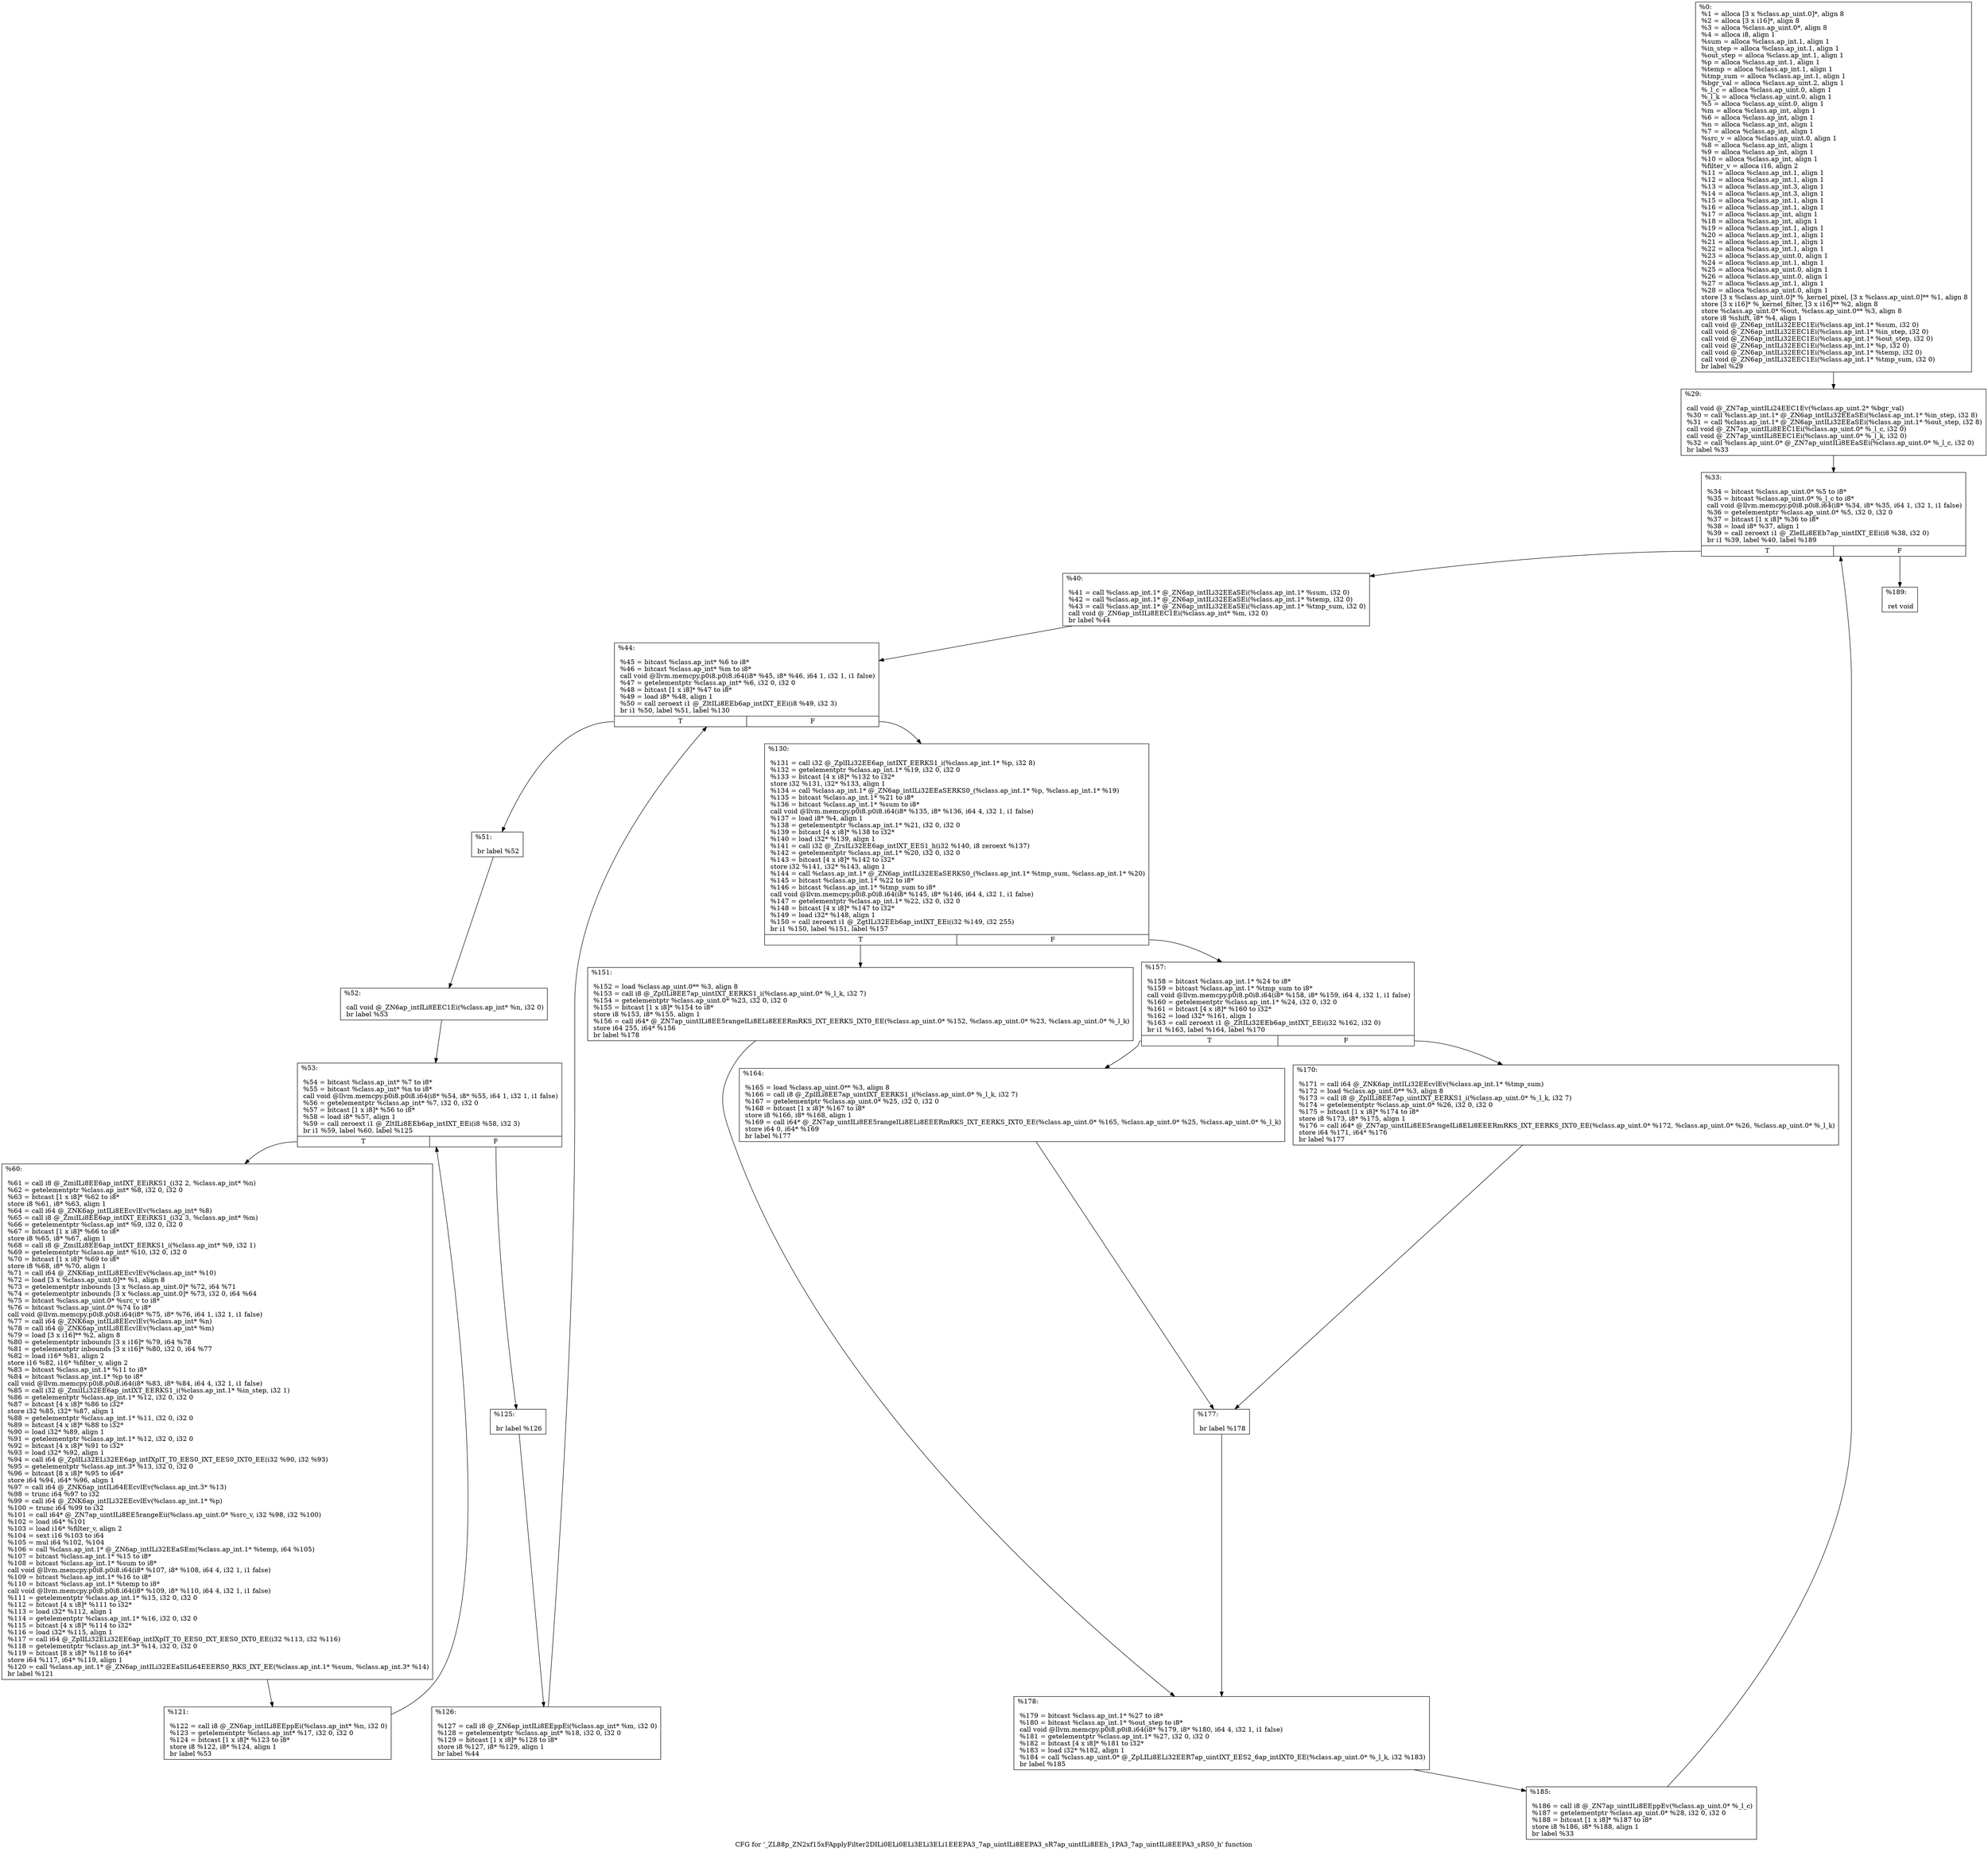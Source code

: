 digraph "CFG for '_ZL88p_ZN2xf15xFApplyFilter2DILi0ELi0ELi3ELi3ELi1EEEPA3_7ap_uintILi8EEPA3_sR7ap_uintILi8EEh_1PA3_7ap_uintILi8EEPA3_sRS0_h' function" {
	label="CFG for '_ZL88p_ZN2xf15xFApplyFilter2DILi0ELi0ELi3ELi3ELi1EEEPA3_7ap_uintILi8EEPA3_sR7ap_uintILi8EEh_1PA3_7ap_uintILi8EEPA3_sRS0_h' function";

	Node0x1b81520 [shape=record,label="{%0:\l  %1 = alloca [3 x %class.ap_uint.0]*, align 8\l  %2 = alloca [3 x i16]*, align 8\l  %3 = alloca %class.ap_uint.0*, align 8\l  %4 = alloca i8, align 1\l  %sum = alloca %class.ap_int.1, align 1\l  %in_step = alloca %class.ap_int.1, align 1\l  %out_step = alloca %class.ap_int.1, align 1\l  %p = alloca %class.ap_int.1, align 1\l  %temp = alloca %class.ap_int.1, align 1\l  %tmp_sum = alloca %class.ap_int.1, align 1\l  %bgr_val = alloca %class.ap_uint.2, align 1\l  %_l_c = alloca %class.ap_uint.0, align 1\l  %_l_k = alloca %class.ap_uint.0, align 1\l  %5 = alloca %class.ap_uint.0, align 1\l  %m = alloca %class.ap_int, align 1\l  %6 = alloca %class.ap_int, align 1\l  %n = alloca %class.ap_int, align 1\l  %7 = alloca %class.ap_int, align 1\l  %src_v = alloca %class.ap_uint.0, align 1\l  %8 = alloca %class.ap_int, align 1\l  %9 = alloca %class.ap_int, align 1\l  %10 = alloca %class.ap_int, align 1\l  %filter_v = alloca i16, align 2\l  %11 = alloca %class.ap_int.1, align 1\l  %12 = alloca %class.ap_int.1, align 1\l  %13 = alloca %class.ap_int.3, align 1\l  %14 = alloca %class.ap_int.3, align 1\l  %15 = alloca %class.ap_int.1, align 1\l  %16 = alloca %class.ap_int.1, align 1\l  %17 = alloca %class.ap_int, align 1\l  %18 = alloca %class.ap_int, align 1\l  %19 = alloca %class.ap_int.1, align 1\l  %20 = alloca %class.ap_int.1, align 1\l  %21 = alloca %class.ap_int.1, align 1\l  %22 = alloca %class.ap_int.1, align 1\l  %23 = alloca %class.ap_uint.0, align 1\l  %24 = alloca %class.ap_int.1, align 1\l  %25 = alloca %class.ap_uint.0, align 1\l  %26 = alloca %class.ap_uint.0, align 1\l  %27 = alloca %class.ap_int.1, align 1\l  %28 = alloca %class.ap_uint.0, align 1\l  store [3 x %class.ap_uint.0]* %_kernel_pixel, [3 x %class.ap_uint.0]** %1, align 8\l  store [3 x i16]* %_kernel_filter, [3 x i16]** %2, align 8\l  store %class.ap_uint.0* %out, %class.ap_uint.0** %3, align 8\l  store i8 %shift, i8* %4, align 1\l  call void @_ZN6ap_intILi32EEC1Ei(%class.ap_int.1* %sum, i32 0)\l  call void @_ZN6ap_intILi32EEC1Ei(%class.ap_int.1* %in_step, i32 0)\l  call void @_ZN6ap_intILi32EEC1Ei(%class.ap_int.1* %out_step, i32 0)\l  call void @_ZN6ap_intILi32EEC1Ei(%class.ap_int.1* %p, i32 0)\l  call void @_ZN6ap_intILi32EEC1Ei(%class.ap_int.1* %temp, i32 0)\l  call void @_ZN6ap_intILi32EEC1Ei(%class.ap_int.1* %tmp_sum, i32 0)\l  br label %29\l}"];
	Node0x1b81520 -> Node0x1b80890;
	Node0x1b80890 [shape=record,label="{%29:\l\l  call void @_ZN7ap_uintILi24EEC1Ev(%class.ap_uint.2* %bgr_val)\l  %30 = call %class.ap_int.1* @_ZN6ap_intILi32EEaSEi(%class.ap_int.1* %in_step, i32 8)\l  %31 = call %class.ap_int.1* @_ZN6ap_intILi32EEaSEi(%class.ap_int.1* %out_step, i32 8)\l  call void @_ZN7ap_uintILi8EEC1Ei(%class.ap_uint.0* %_l_c, i32 0)\l  call void @_ZN7ap_uintILi8EEC1Ei(%class.ap_uint.0* %_l_k, i32 0)\l  %32 = call %class.ap_uint.0* @_ZN7ap_uintILi8EEaSEi(%class.ap_uint.0* %_l_c, i32 0)\l  br label %33\l}"];
	Node0x1b80890 -> Node0x1b92570;
	Node0x1b92570 [shape=record,label="{%33:\l\l  %34 = bitcast %class.ap_uint.0* %5 to i8*\l  %35 = bitcast %class.ap_uint.0* %_l_c to i8*\l  call void @llvm.memcpy.p0i8.p0i8.i64(i8* %34, i8* %35, i64 1, i32 1, i1 false)\l  %36 = getelementptr %class.ap_uint.0* %5, i32 0, i32 0\l  %37 = bitcast [1 x i8]* %36 to i8*\l  %38 = load i8* %37, align 1\l  %39 = call zeroext i1 @_ZleILi8EEb7ap_uintIXT_EEi(i8 %38, i32 0)\l  br i1 %39, label %40, label %189\l|{<s0>T|<s1>F}}"];
	Node0x1b92570:s0 -> Node0x1b955f0;
	Node0x1b92570:s1 -> Node0x1b95650;
	Node0x1b955f0 [shape=record,label="{%40:\l\l  %41 = call %class.ap_int.1* @_ZN6ap_intILi32EEaSEi(%class.ap_int.1* %sum, i32 0)\l  %42 = call %class.ap_int.1* @_ZN6ap_intILi32EEaSEi(%class.ap_int.1* %temp, i32 0)\l  %43 = call %class.ap_int.1* @_ZN6ap_intILi32EEaSEi(%class.ap_int.1* %tmp_sum, i32 0)\l  call void @_ZN6ap_intILi8EEC1Ei(%class.ap_int* %m, i32 0)\l  br label %44\l}"];
	Node0x1b955f0 -> Node0x1b95a50;
	Node0x1b95a50 [shape=record,label="{%44:\l\l  %45 = bitcast %class.ap_int* %6 to i8*\l  %46 = bitcast %class.ap_int* %m to i8*\l  call void @llvm.memcpy.p0i8.p0i8.i64(i8* %45, i8* %46, i64 1, i32 1, i1 false)\l  %47 = getelementptr %class.ap_int* %6, i32 0, i32 0\l  %48 = bitcast [1 x i8]* %47 to i8*\l  %49 = load i8* %48, align 1\l  %50 = call zeroext i1 @_ZltILi8EEb6ap_intIXT_EEi(i8 %49, i32 3)\l  br i1 %50, label %51, label %130\l|{<s0>T|<s1>F}}"];
	Node0x1b95a50:s0 -> Node0x1b95f90;
	Node0x1b95a50:s1 -> Node0x1b95ff0;
	Node0x1b95f90 [shape=record,label="{%51:\l\l  br label %52\l}"];
	Node0x1b95f90 -> Node0x1b96100;
	Node0x1b96100 [shape=record,label="{%52:\l\l  call void @_ZN6ap_intILi8EEC1Ei(%class.ap_int* %n, i32 0)\l  br label %53\l}"];
	Node0x1b96100 -> Node0x1b96290;
	Node0x1b96290 [shape=record,label="{%53:\l\l  %54 = bitcast %class.ap_int* %7 to i8*\l  %55 = bitcast %class.ap_int* %n to i8*\l  call void @llvm.memcpy.p0i8.p0i8.i64(i8* %54, i8* %55, i64 1, i32 1, i1 false)\l  %56 = getelementptr %class.ap_int* %7, i32 0, i32 0\l  %57 = bitcast [1 x i8]* %56 to i8*\l  %58 = load i8* %57, align 1\l  %59 = call zeroext i1 @_ZltILi8EEb6ap_intIXT_EEi(i8 %58, i32 3)\l  br i1 %59, label %60, label %125\l|{<s0>T|<s1>F}}"];
	Node0x1b96290:s0 -> Node0x1b967d0;
	Node0x1b96290:s1 -> Node0x1b96830;
	Node0x1b967d0 [shape=record,label="{%60:\l\l  %61 = call i8 @_ZmiILi8EE6ap_intIXT_EEiRKS1_(i32 2, %class.ap_int* %n)\l  %62 = getelementptr %class.ap_int* %8, i32 0, i32 0\l  %63 = bitcast [1 x i8]* %62 to i8*\l  store i8 %61, i8* %63, align 1\l  %64 = call i64 @_ZNK6ap_intILi8EEcvlEv(%class.ap_int* %8)\l  %65 = call i8 @_ZmiILi8EE6ap_intIXT_EEiRKS1_(i32 3, %class.ap_int* %m)\l  %66 = getelementptr %class.ap_int* %9, i32 0, i32 0\l  %67 = bitcast [1 x i8]* %66 to i8*\l  store i8 %65, i8* %67, align 1\l  %68 = call i8 @_ZmiILi8EE6ap_intIXT_EERKS1_i(%class.ap_int* %9, i32 1)\l  %69 = getelementptr %class.ap_int* %10, i32 0, i32 0\l  %70 = bitcast [1 x i8]* %69 to i8*\l  store i8 %68, i8* %70, align 1\l  %71 = call i64 @_ZNK6ap_intILi8EEcvlEv(%class.ap_int* %10)\l  %72 = load [3 x %class.ap_uint.0]** %1, align 8\l  %73 = getelementptr inbounds [3 x %class.ap_uint.0]* %72, i64 %71\l  %74 = getelementptr inbounds [3 x %class.ap_uint.0]* %73, i32 0, i64 %64\l  %75 = bitcast %class.ap_uint.0* %src_v to i8*\l  %76 = bitcast %class.ap_uint.0* %74 to i8*\l  call void @llvm.memcpy.p0i8.p0i8.i64(i8* %75, i8* %76, i64 1, i32 1, i1 false)\l  %77 = call i64 @_ZNK6ap_intILi8EEcvlEv(%class.ap_int* %n)\l  %78 = call i64 @_ZNK6ap_intILi8EEcvlEv(%class.ap_int* %m)\l  %79 = load [3 x i16]** %2, align 8\l  %80 = getelementptr inbounds [3 x i16]* %79, i64 %78\l  %81 = getelementptr inbounds [3 x i16]* %80, i32 0, i64 %77\l  %82 = load i16* %81, align 2\l  store i16 %82, i16* %filter_v, align 2\l  %83 = bitcast %class.ap_int.1* %11 to i8*\l  %84 = bitcast %class.ap_int.1* %p to i8*\l  call void @llvm.memcpy.p0i8.p0i8.i64(i8* %83, i8* %84, i64 4, i32 1, i1 false)\l  %85 = call i32 @_ZmiILi32EE6ap_intIXT_EERKS1_i(%class.ap_int.1* %in_step, i32 1)\l  %86 = getelementptr %class.ap_int.1* %12, i32 0, i32 0\l  %87 = bitcast [4 x i8]* %86 to i32*\l  store i32 %85, i32* %87, align 1\l  %88 = getelementptr %class.ap_int.1* %11, i32 0, i32 0\l  %89 = bitcast [4 x i8]* %88 to i32*\l  %90 = load i32* %89, align 1\l  %91 = getelementptr %class.ap_int.1* %12, i32 0, i32 0\l  %92 = bitcast [4 x i8]* %91 to i32*\l  %93 = load i32* %92, align 1\l  %94 = call i64 @_ZplILi32ELi32EE6ap_intIXplT_T0_EES0_IXT_EES0_IXT0_EE(i32 %90, i32 %93)\l  %95 = getelementptr %class.ap_int.3* %13, i32 0, i32 0\l  %96 = bitcast [8 x i8]* %95 to i64*\l  store i64 %94, i64* %96, align 1\l  %97 = call i64 @_ZNK6ap_intILi64EEcvlEv(%class.ap_int.3* %13)\l  %98 = trunc i64 %97 to i32\l  %99 = call i64 @_ZNK6ap_intILi32EEcvlEv(%class.ap_int.1* %p)\l  %100 = trunc i64 %99 to i32\l  %101 = call i64* @_ZN7ap_uintILi8EE5rangeEii(%class.ap_uint.0* %src_v, i32 %98, i32 %100)\l  %102 = load i64* %101\l  %103 = load i16* %filter_v, align 2\l  %104 = sext i16 %103 to i64\l  %105 = mul i64 %102, %104\l  %106 = call %class.ap_int.1* @_ZN6ap_intILi32EEaSEm(%class.ap_int.1* %temp, i64 %105)\l  %107 = bitcast %class.ap_int.1* %15 to i8*\l  %108 = bitcast %class.ap_int.1* %sum to i8*\l  call void @llvm.memcpy.p0i8.p0i8.i64(i8* %107, i8* %108, i64 4, i32 1, i1 false)\l  %109 = bitcast %class.ap_int.1* %16 to i8*\l  %110 = bitcast %class.ap_int.1* %temp to i8*\l  call void @llvm.memcpy.p0i8.p0i8.i64(i8* %109, i8* %110, i64 4, i32 1, i1 false)\l  %111 = getelementptr %class.ap_int.1* %15, i32 0, i32 0\l  %112 = bitcast [4 x i8]* %111 to i32*\l  %113 = load i32* %112, align 1\l  %114 = getelementptr %class.ap_int.1* %16, i32 0, i32 0\l  %115 = bitcast [4 x i8]* %114 to i32*\l  %116 = load i32* %115, align 1\l  %117 = call i64 @_ZplILi32ELi32EE6ap_intIXplT_T0_EES0_IXT_EES0_IXT0_EE(i32 %113, i32 %116)\l  %118 = getelementptr %class.ap_int.3* %14, i32 0, i32 0\l  %119 = bitcast [8 x i8]* %118 to i64*\l  store i64 %117, i64* %119, align 1\l  %120 = call %class.ap_int.1* @_ZN6ap_intILi32EEaSILi64EEERS0_RKS_IXT_EE(%class.ap_int.1* %sum, %class.ap_int.3* %14)\l  br label %121\l}"];
	Node0x1b967d0 -> Node0x1b99a60;
	Node0x1b99a60 [shape=record,label="{%121:\l\l  %122 = call i8 @_ZN6ap_intILi8EEppEi(%class.ap_int* %n, i32 0)\l  %123 = getelementptr %class.ap_int* %17, i32 0, i32 0\l  %124 = bitcast [1 x i8]* %123 to i8*\l  store i8 %122, i8* %124, align 1\l  br label %53\l}"];
	Node0x1b99a60 -> Node0x1b96290;
	Node0x1b96830 [shape=record,label="{%125:\l\l  br label %126\l}"];
	Node0x1b96830 -> Node0x1b99e30;
	Node0x1b99e30 [shape=record,label="{%126:\l\l  %127 = call i8 @_ZN6ap_intILi8EEppEi(%class.ap_int* %m, i32 0)\l  %128 = getelementptr %class.ap_int* %18, i32 0, i32 0\l  %129 = bitcast [1 x i8]* %128 to i8*\l  store i8 %127, i8* %129, align 1\l  br label %44\l}"];
	Node0x1b99e30 -> Node0x1b95a50;
	Node0x1b95ff0 [shape=record,label="{%130:\l\l  %131 = call i32 @_ZplILi32EE6ap_intIXT_EERKS1_i(%class.ap_int.1* %p, i32 8)\l  %132 = getelementptr %class.ap_int.1* %19, i32 0, i32 0\l  %133 = bitcast [4 x i8]* %132 to i32*\l  store i32 %131, i32* %133, align 1\l  %134 = call %class.ap_int.1* @_ZN6ap_intILi32EEaSERKS0_(%class.ap_int.1* %p, %class.ap_int.1* %19)\l  %135 = bitcast %class.ap_int.1* %21 to i8*\l  %136 = bitcast %class.ap_int.1* %sum to i8*\l  call void @llvm.memcpy.p0i8.p0i8.i64(i8* %135, i8* %136, i64 4, i32 1, i1 false)\l  %137 = load i8* %4, align 1\l  %138 = getelementptr %class.ap_int.1* %21, i32 0, i32 0\l  %139 = bitcast [4 x i8]* %138 to i32*\l  %140 = load i32* %139, align 1\l  %141 = call i32 @_ZrsILi32EE6ap_intIXT_EES1_h(i32 %140, i8 zeroext %137)\l  %142 = getelementptr %class.ap_int.1* %20, i32 0, i32 0\l  %143 = bitcast [4 x i8]* %142 to i32*\l  store i32 %141, i32* %143, align 1\l  %144 = call %class.ap_int.1* @_ZN6ap_intILi32EEaSERKS0_(%class.ap_int.1* %tmp_sum, %class.ap_int.1* %20)\l  %145 = bitcast %class.ap_int.1* %22 to i8*\l  %146 = bitcast %class.ap_int.1* %tmp_sum to i8*\l  call void @llvm.memcpy.p0i8.p0i8.i64(i8* %145, i8* %146, i64 4, i32 1, i1 false)\l  %147 = getelementptr %class.ap_int.1* %22, i32 0, i32 0\l  %148 = bitcast [4 x i8]* %147 to i32*\l  %149 = load i32* %148, align 1\l  %150 = call zeroext i1 @_ZgtILi32EEb6ap_intIXT_EEi(i32 %149, i32 255)\l  br i1 %150, label %151, label %157\l|{<s0>T|<s1>F}}"];
	Node0x1b95ff0:s0 -> Node0x1b9c610;
	Node0x1b95ff0:s1 -> Node0x1b9c6b0;
	Node0x1b9c610 [shape=record,label="{%151:\l\l  %152 = load %class.ap_uint.0** %3, align 8\l  %153 = call i8 @_ZplILi8EE7ap_uintIXT_EERKS1_i(%class.ap_uint.0* %_l_k, i32 7)\l  %154 = getelementptr %class.ap_uint.0* %23, i32 0, i32 0\l  %155 = bitcast [1 x i8]* %154 to i8*\l  store i8 %153, i8* %155, align 1\l  %156 = call i64* @_ZN7ap_uintILi8EE5rangeILi8ELi8EEERmRKS_IXT_EERKS_IXT0_EE(%class.ap_uint.0* %152, %class.ap_uint.0* %23, %class.ap_uint.0* %_l_k)\l  store i64 255, i64* %156\l  br label %178\l}"];
	Node0x1b9c610 -> Node0x1b9cf80;
	Node0x1b9c6b0 [shape=record,label="{%157:\l\l  %158 = bitcast %class.ap_int.1* %24 to i8*\l  %159 = bitcast %class.ap_int.1* %tmp_sum to i8*\l  call void @llvm.memcpy.p0i8.p0i8.i64(i8* %158, i8* %159, i64 4, i32 1, i1 false)\l  %160 = getelementptr %class.ap_int.1* %24, i32 0, i32 0\l  %161 = bitcast [4 x i8]* %160 to i32*\l  %162 = load i32* %161, align 1\l  %163 = call zeroext i1 @_ZltILi32EEb6ap_intIXT_EEi(i32 %162, i32 0)\l  br i1 %163, label %164, label %170\l|{<s0>T|<s1>F}}"];
	Node0x1b9c6b0:s0 -> Node0x1b9d660;
	Node0x1b9c6b0:s1 -> Node0x1b9d700;
	Node0x1b9d660 [shape=record,label="{%164:\l\l  %165 = load %class.ap_uint.0** %3, align 8\l  %166 = call i8 @_ZplILi8EE7ap_uintIXT_EERKS1_i(%class.ap_uint.0* %_l_k, i32 7)\l  %167 = getelementptr %class.ap_uint.0* %25, i32 0, i32 0\l  %168 = bitcast [1 x i8]* %167 to i8*\l  store i8 %166, i8* %168, align 1\l  %169 = call i64* @_ZN7ap_uintILi8EE5rangeILi8ELi8EEERmRKS_IXT_EERKS_IXT0_EE(%class.ap_uint.0* %165, %class.ap_uint.0* %25, %class.ap_uint.0* %_l_k)\l  store i64 0, i64* %169\l  br label %177\l}"];
	Node0x1b9d660 -> Node0x1b9db70;
	Node0x1b9d700 [shape=record,label="{%170:\l\l  %171 = call i64 @_ZNK6ap_intILi32EEcvlEv(%class.ap_int.1* %tmp_sum)\l  %172 = load %class.ap_uint.0** %3, align 8\l  %173 = call i8 @_ZplILi8EE7ap_uintIXT_EERKS1_i(%class.ap_uint.0* %_l_k, i32 7)\l  %174 = getelementptr %class.ap_uint.0* %26, i32 0, i32 0\l  %175 = bitcast [1 x i8]* %174 to i8*\l  store i8 %173, i8* %175, align 1\l  %176 = call i64* @_ZN7ap_uintILi8EE5rangeILi8ELi8EEERmRKS_IXT_EERKS_IXT0_EE(%class.ap_uint.0* %172, %class.ap_uint.0* %26, %class.ap_uint.0* %_l_k)\l  store i64 %171, i64* %176\l  br label %177\l}"];
	Node0x1b9d700 -> Node0x1b9db70;
	Node0x1b9db70 [shape=record,label="{%177:\l\l  br label %178\l}"];
	Node0x1b9db70 -> Node0x1b9cf80;
	Node0x1b9cf80 [shape=record,label="{%178:\l\l  %179 = bitcast %class.ap_int.1* %27 to i8*\l  %180 = bitcast %class.ap_int.1* %out_step to i8*\l  call void @llvm.memcpy.p0i8.p0i8.i64(i8* %179, i8* %180, i64 4, i32 1, i1 false)\l  %181 = getelementptr %class.ap_int.1* %27, i32 0, i32 0\l  %182 = bitcast [4 x i8]* %181 to i32*\l  %183 = load i32* %182, align 1\l  %184 = call %class.ap_uint.0* @_ZpLILi8ELi32EER7ap_uintIXT_EES2_6ap_intIXT0_EE(%class.ap_uint.0* %_l_k, i32 %183)\l  br label %185\l}"];
	Node0x1b9cf80 -> Node0x1b9e920;
	Node0x1b9e920 [shape=record,label="{%185:\l\l  %186 = call i8 @_ZN7ap_uintILi8EEppEv(%class.ap_uint.0* %_l_c)\l  %187 = getelementptr %class.ap_uint.0* %28, i32 0, i32 0\l  %188 = bitcast [1 x i8]* %187 to i8*\l  store i8 %186, i8* %188, align 1\l  br label %33\l}"];
	Node0x1b9e920 -> Node0x1b92570;
	Node0x1b95650 [shape=record,label="{%189:\l\l  ret void\l}"];
}
